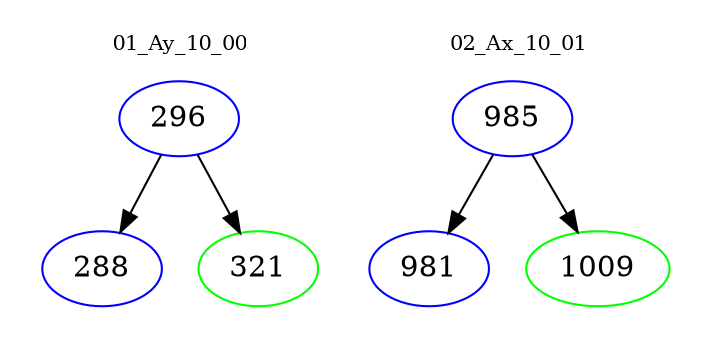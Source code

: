 digraph{
subgraph cluster_0 {
color = white
label = "01_Ay_10_00";
fontsize=10;
T0_296 [label="296", color="blue"]
T0_296 -> T0_288 [color="black"]
T0_288 [label="288", color="blue"]
T0_296 -> T0_321 [color="black"]
T0_321 [label="321", color="green"]
}
subgraph cluster_1 {
color = white
label = "02_Ax_10_01";
fontsize=10;
T1_985 [label="985", color="blue"]
T1_985 -> T1_981 [color="black"]
T1_981 [label="981", color="blue"]
T1_985 -> T1_1009 [color="black"]
T1_1009 [label="1009", color="green"]
}
}
